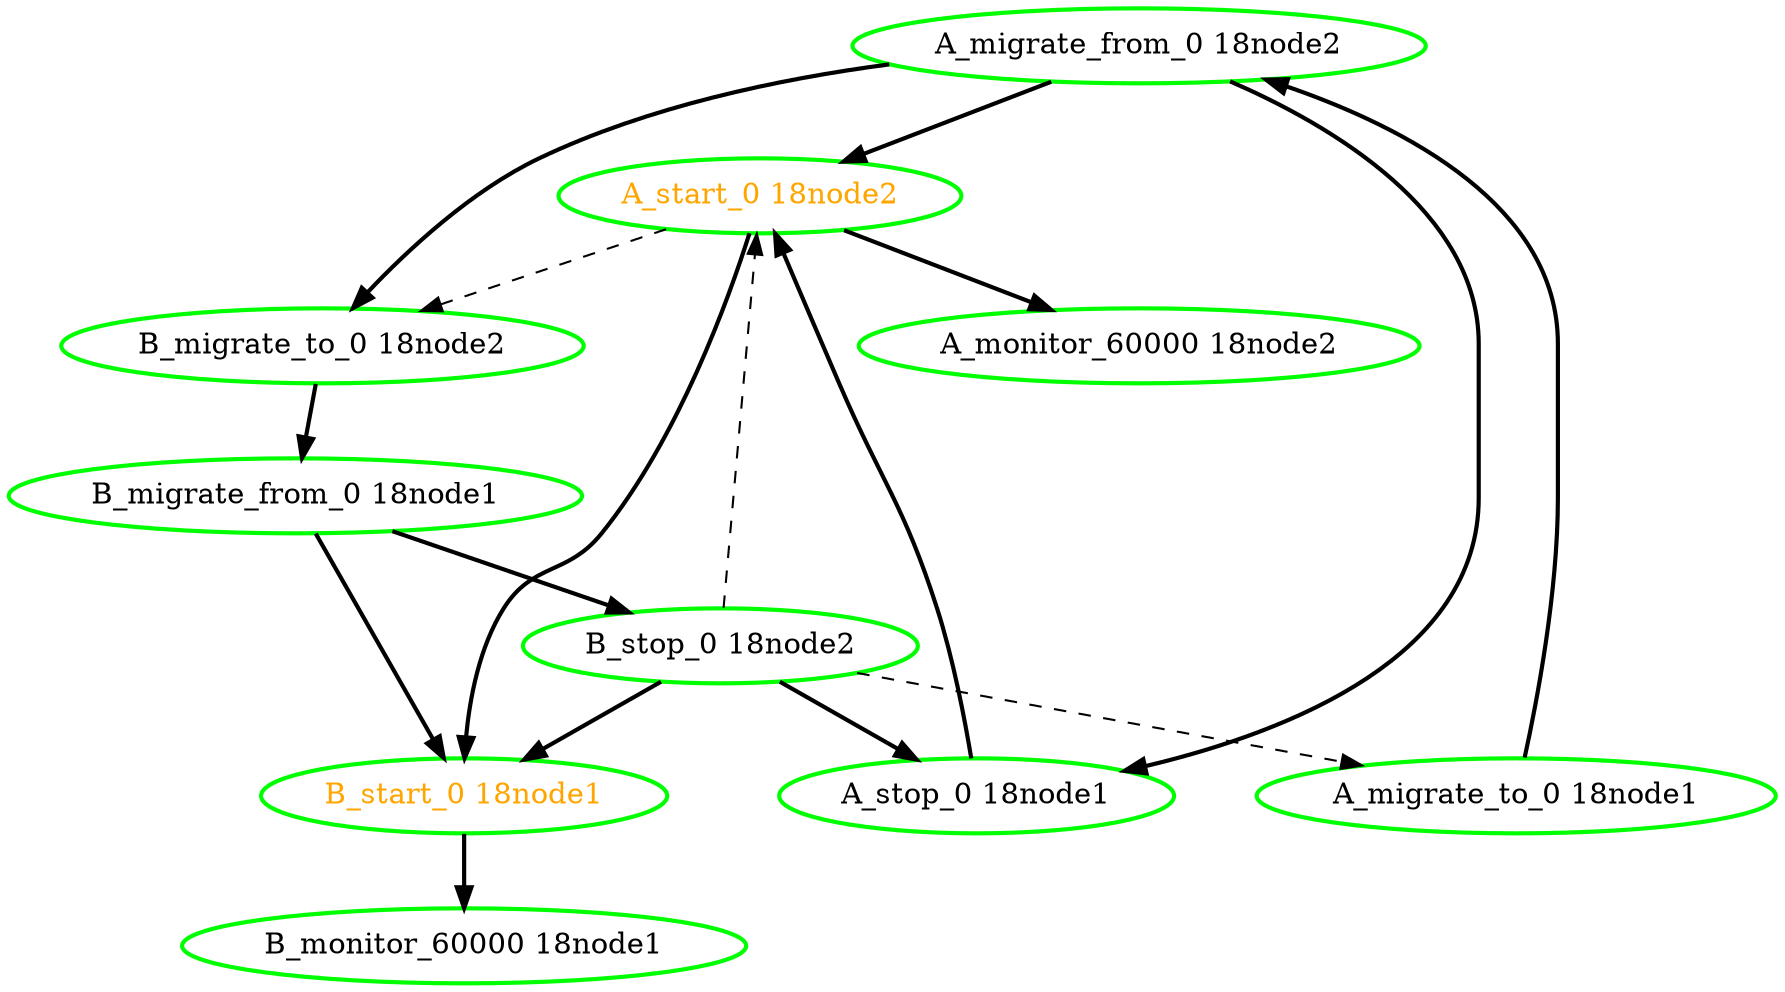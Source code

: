  digraph "g" {
"A_migrate_from_0 18node2" -> "A_start_0 18node2" [ style = bold]
"A_migrate_from_0 18node2" -> "A_stop_0 18node1" [ style = bold]
"A_migrate_from_0 18node2" -> "B_migrate_to_0 18node2" [ style = bold]
"A_migrate_from_0 18node2" [ style=bold color="green" fontcolor="black"]
"A_migrate_to_0 18node1" -> "A_migrate_from_0 18node2" [ style = bold]
"A_migrate_to_0 18node1" [ style=bold color="green" fontcolor="black"]
"A_monitor_60000 18node2" [ style=bold color="green" fontcolor="black"]
"A_start_0 18node2" -> "A_monitor_60000 18node2" [ style = bold]
"A_start_0 18node2" -> "B_migrate_to_0 18node2" [ style = dashed]
"A_start_0 18node2" -> "B_start_0 18node1" [ style = bold]
"A_start_0 18node2" [ style=bold color="green" fontcolor="orange"]
"A_stop_0 18node1" -> "A_start_0 18node2" [ style = bold]
"A_stop_0 18node1" [ style=bold color="green" fontcolor="black"]
"B_migrate_from_0 18node1" -> "B_start_0 18node1" [ style = bold]
"B_migrate_from_0 18node1" -> "B_stop_0 18node2" [ style = bold]
"B_migrate_from_0 18node1" [ style=bold color="green" fontcolor="black"]
"B_migrate_to_0 18node2" -> "B_migrate_from_0 18node1" [ style = bold]
"B_migrate_to_0 18node2" [ style=bold color="green" fontcolor="black"]
"B_monitor_60000 18node1" [ style=bold color="green" fontcolor="black"]
"B_start_0 18node1" -> "B_monitor_60000 18node1" [ style = bold]
"B_start_0 18node1" [ style=bold color="green" fontcolor="orange"]
"B_stop_0 18node2" -> "A_migrate_to_0 18node1" [ style = dashed]
"B_stop_0 18node2" -> "A_start_0 18node2" [ style = dashed]
"B_stop_0 18node2" -> "A_stop_0 18node1" [ style = bold]
"B_stop_0 18node2" -> "B_start_0 18node1" [ style = bold]
"B_stop_0 18node2" [ style=bold color="green" fontcolor="black"]
}

